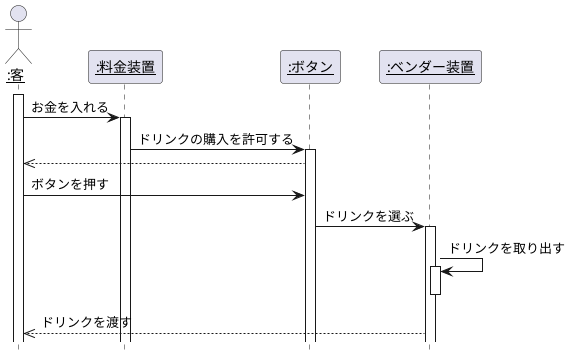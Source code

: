 @startuml 演習6-4-3
hide footbox
Actor "<U>:客</u>" as customer
participant "<U>:料金装置</u>" as price
participant "<U>:ボタン</u>" as button
participant "<U>:ベンダー装置</u>" as vendor

activate customer
customer -> price: お金を入れる
activate  price
price -> button : ドリンクの購入を許可する
activate button
button -->> customer 
customer -> button: ボタンを押す
button -> vendor: ドリンクを選ぶ
activate vendor
vendor -> vendor: ドリンクを取り出す
activate vendor
deactivate vendor
vendor -->> customer: ドリンクを渡す

@enduml